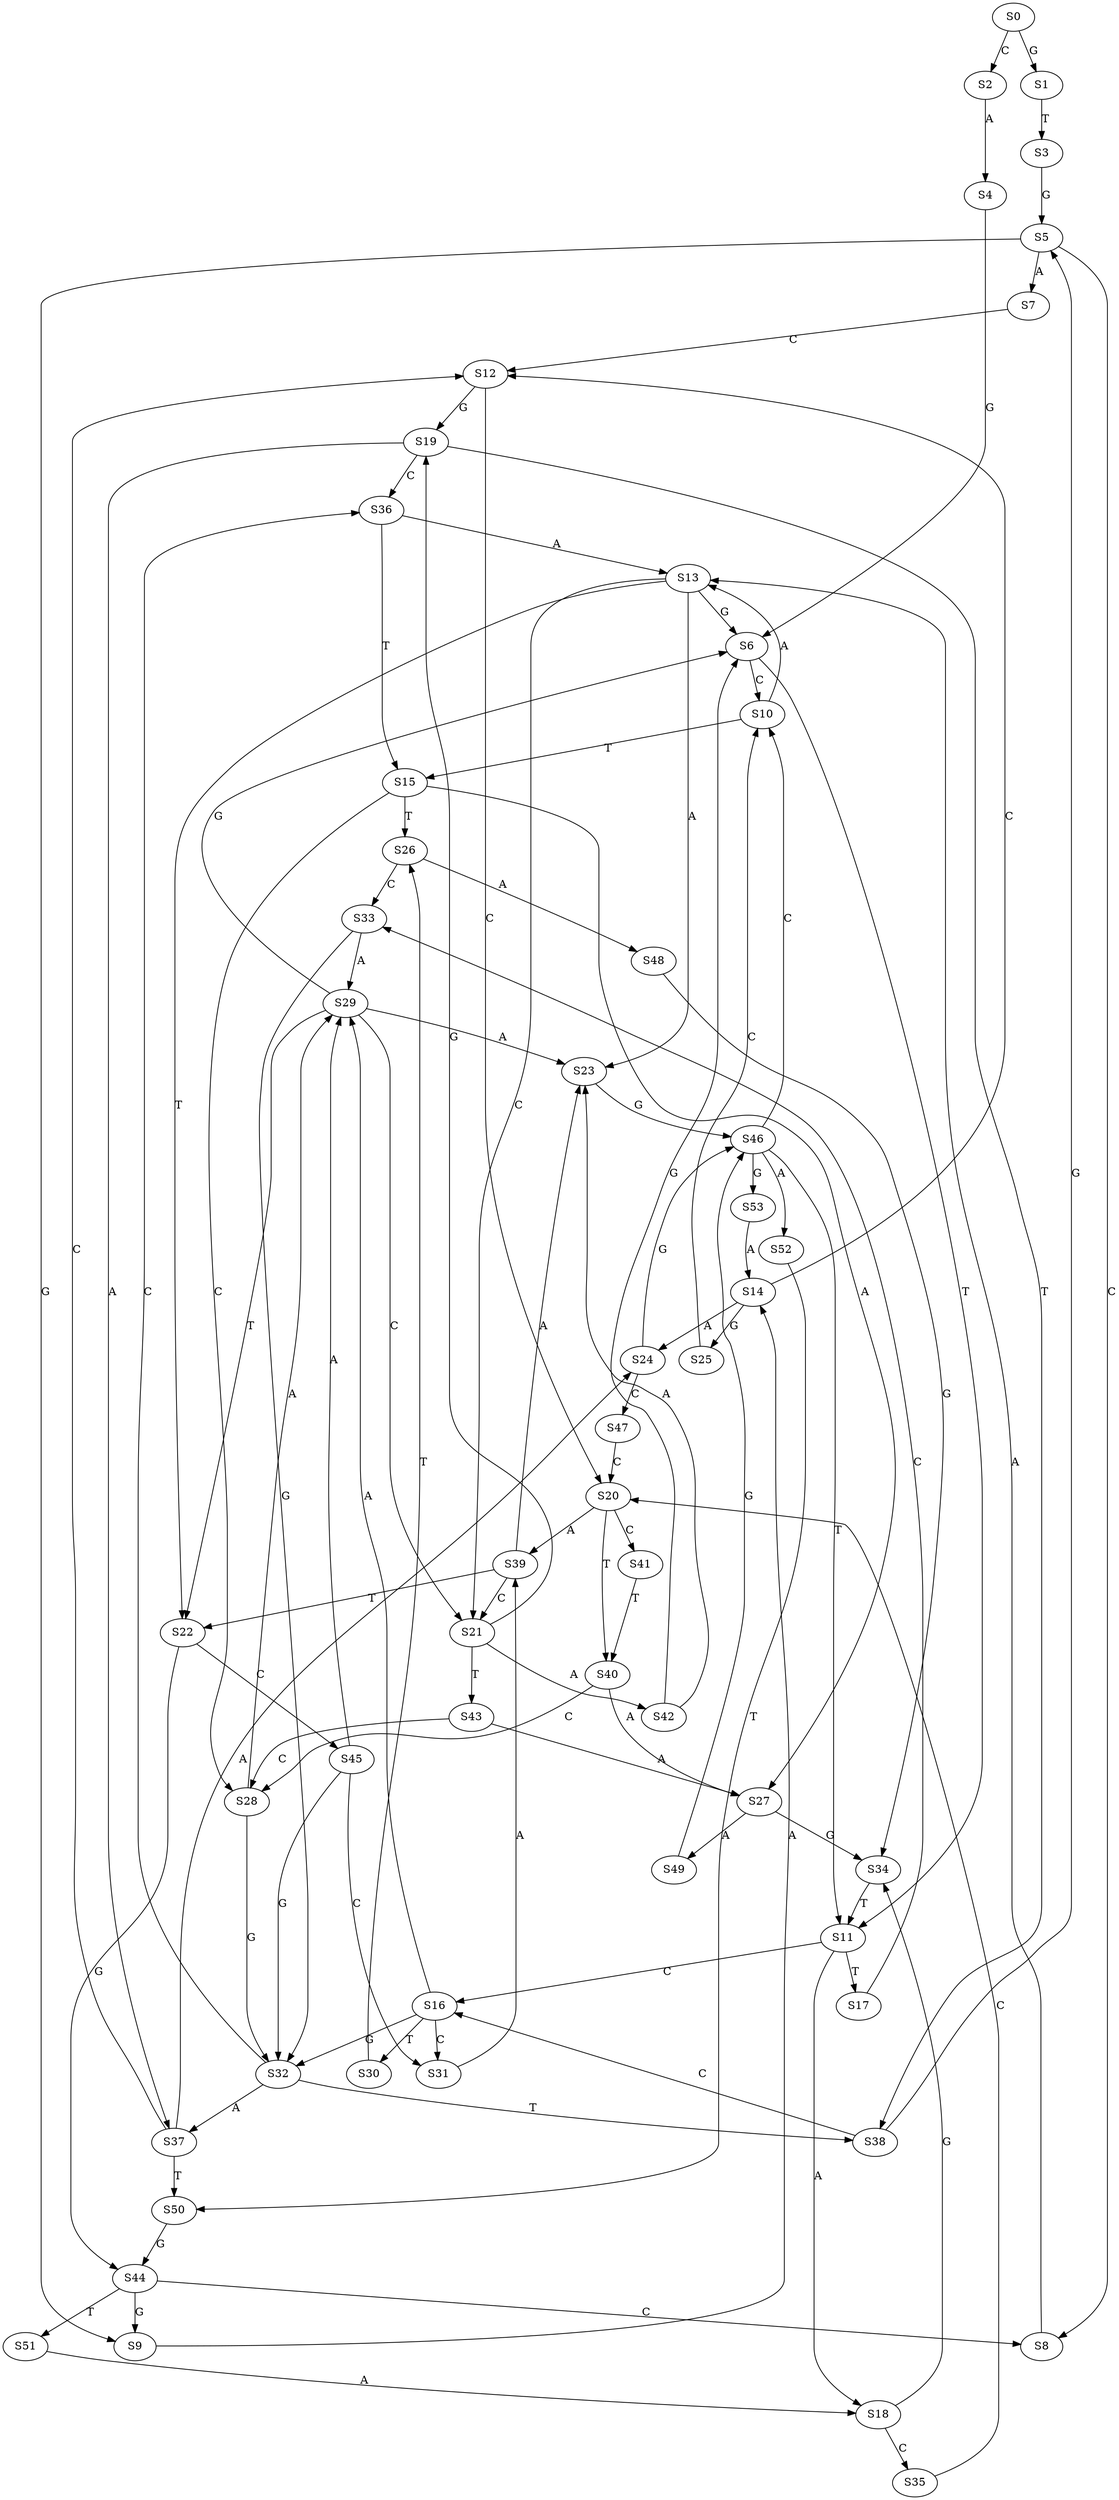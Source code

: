 strict digraph  {
	S0 -> S1 [ label = G ];
	S0 -> S2 [ label = C ];
	S1 -> S3 [ label = T ];
	S2 -> S4 [ label = A ];
	S3 -> S5 [ label = G ];
	S4 -> S6 [ label = G ];
	S5 -> S7 [ label = A ];
	S5 -> S8 [ label = C ];
	S5 -> S9 [ label = G ];
	S6 -> S10 [ label = C ];
	S6 -> S11 [ label = T ];
	S7 -> S12 [ label = C ];
	S8 -> S13 [ label = A ];
	S9 -> S14 [ label = A ];
	S10 -> S15 [ label = T ];
	S10 -> S13 [ label = A ];
	S11 -> S16 [ label = C ];
	S11 -> S17 [ label = T ];
	S11 -> S18 [ label = A ];
	S12 -> S19 [ label = G ];
	S12 -> S20 [ label = C ];
	S13 -> S6 [ label = G ];
	S13 -> S21 [ label = C ];
	S13 -> S22 [ label = T ];
	S13 -> S23 [ label = A ];
	S14 -> S24 [ label = A ];
	S14 -> S12 [ label = C ];
	S14 -> S25 [ label = G ];
	S15 -> S26 [ label = T ];
	S15 -> S27 [ label = A ];
	S15 -> S28 [ label = C ];
	S16 -> S29 [ label = A ];
	S16 -> S30 [ label = T ];
	S16 -> S31 [ label = C ];
	S16 -> S32 [ label = G ];
	S17 -> S33 [ label = C ];
	S18 -> S34 [ label = G ];
	S18 -> S35 [ label = C ];
	S19 -> S36 [ label = C ];
	S19 -> S37 [ label = A ];
	S19 -> S38 [ label = T ];
	S20 -> S39 [ label = A ];
	S20 -> S40 [ label = T ];
	S20 -> S41 [ label = C ];
	S21 -> S42 [ label = A ];
	S21 -> S19 [ label = G ];
	S21 -> S43 [ label = T ];
	S22 -> S44 [ label = G ];
	S22 -> S45 [ label = C ];
	S23 -> S46 [ label = G ];
	S24 -> S47 [ label = C ];
	S24 -> S46 [ label = G ];
	S25 -> S10 [ label = C ];
	S26 -> S48 [ label = A ];
	S26 -> S33 [ label = C ];
	S27 -> S34 [ label = G ];
	S27 -> S49 [ label = A ];
	S28 -> S29 [ label = A ];
	S28 -> S32 [ label = G ];
	S29 -> S22 [ label = T ];
	S29 -> S6 [ label = G ];
	S29 -> S23 [ label = A ];
	S29 -> S21 [ label = C ];
	S30 -> S26 [ label = T ];
	S31 -> S39 [ label = A ];
	S32 -> S37 [ label = A ];
	S32 -> S38 [ label = T ];
	S32 -> S36 [ label = C ];
	S33 -> S29 [ label = A ];
	S33 -> S32 [ label = G ];
	S34 -> S11 [ label = T ];
	S35 -> S20 [ label = C ];
	S36 -> S15 [ label = T ];
	S36 -> S13 [ label = A ];
	S37 -> S24 [ label = A ];
	S37 -> S12 [ label = C ];
	S37 -> S50 [ label = T ];
	S38 -> S16 [ label = C ];
	S38 -> S5 [ label = G ];
	S39 -> S23 [ label = A ];
	S39 -> S22 [ label = T ];
	S39 -> S21 [ label = C ];
	S40 -> S27 [ label = A ];
	S40 -> S28 [ label = C ];
	S41 -> S40 [ label = T ];
	S42 -> S6 [ label = G ];
	S42 -> S23 [ label = A ];
	S43 -> S27 [ label = A ];
	S43 -> S28 [ label = C ];
	S44 -> S8 [ label = C ];
	S44 -> S9 [ label = G ];
	S44 -> S51 [ label = T ];
	S45 -> S31 [ label = C ];
	S45 -> S32 [ label = G ];
	S45 -> S29 [ label = A ];
	S46 -> S11 [ label = T ];
	S46 -> S52 [ label = A ];
	S46 -> S53 [ label = G ];
	S46 -> S10 [ label = C ];
	S47 -> S20 [ label = C ];
	S48 -> S34 [ label = G ];
	S49 -> S46 [ label = G ];
	S50 -> S44 [ label = G ];
	S51 -> S18 [ label = A ];
	S52 -> S50 [ label = T ];
	S53 -> S14 [ label = A ];
}
